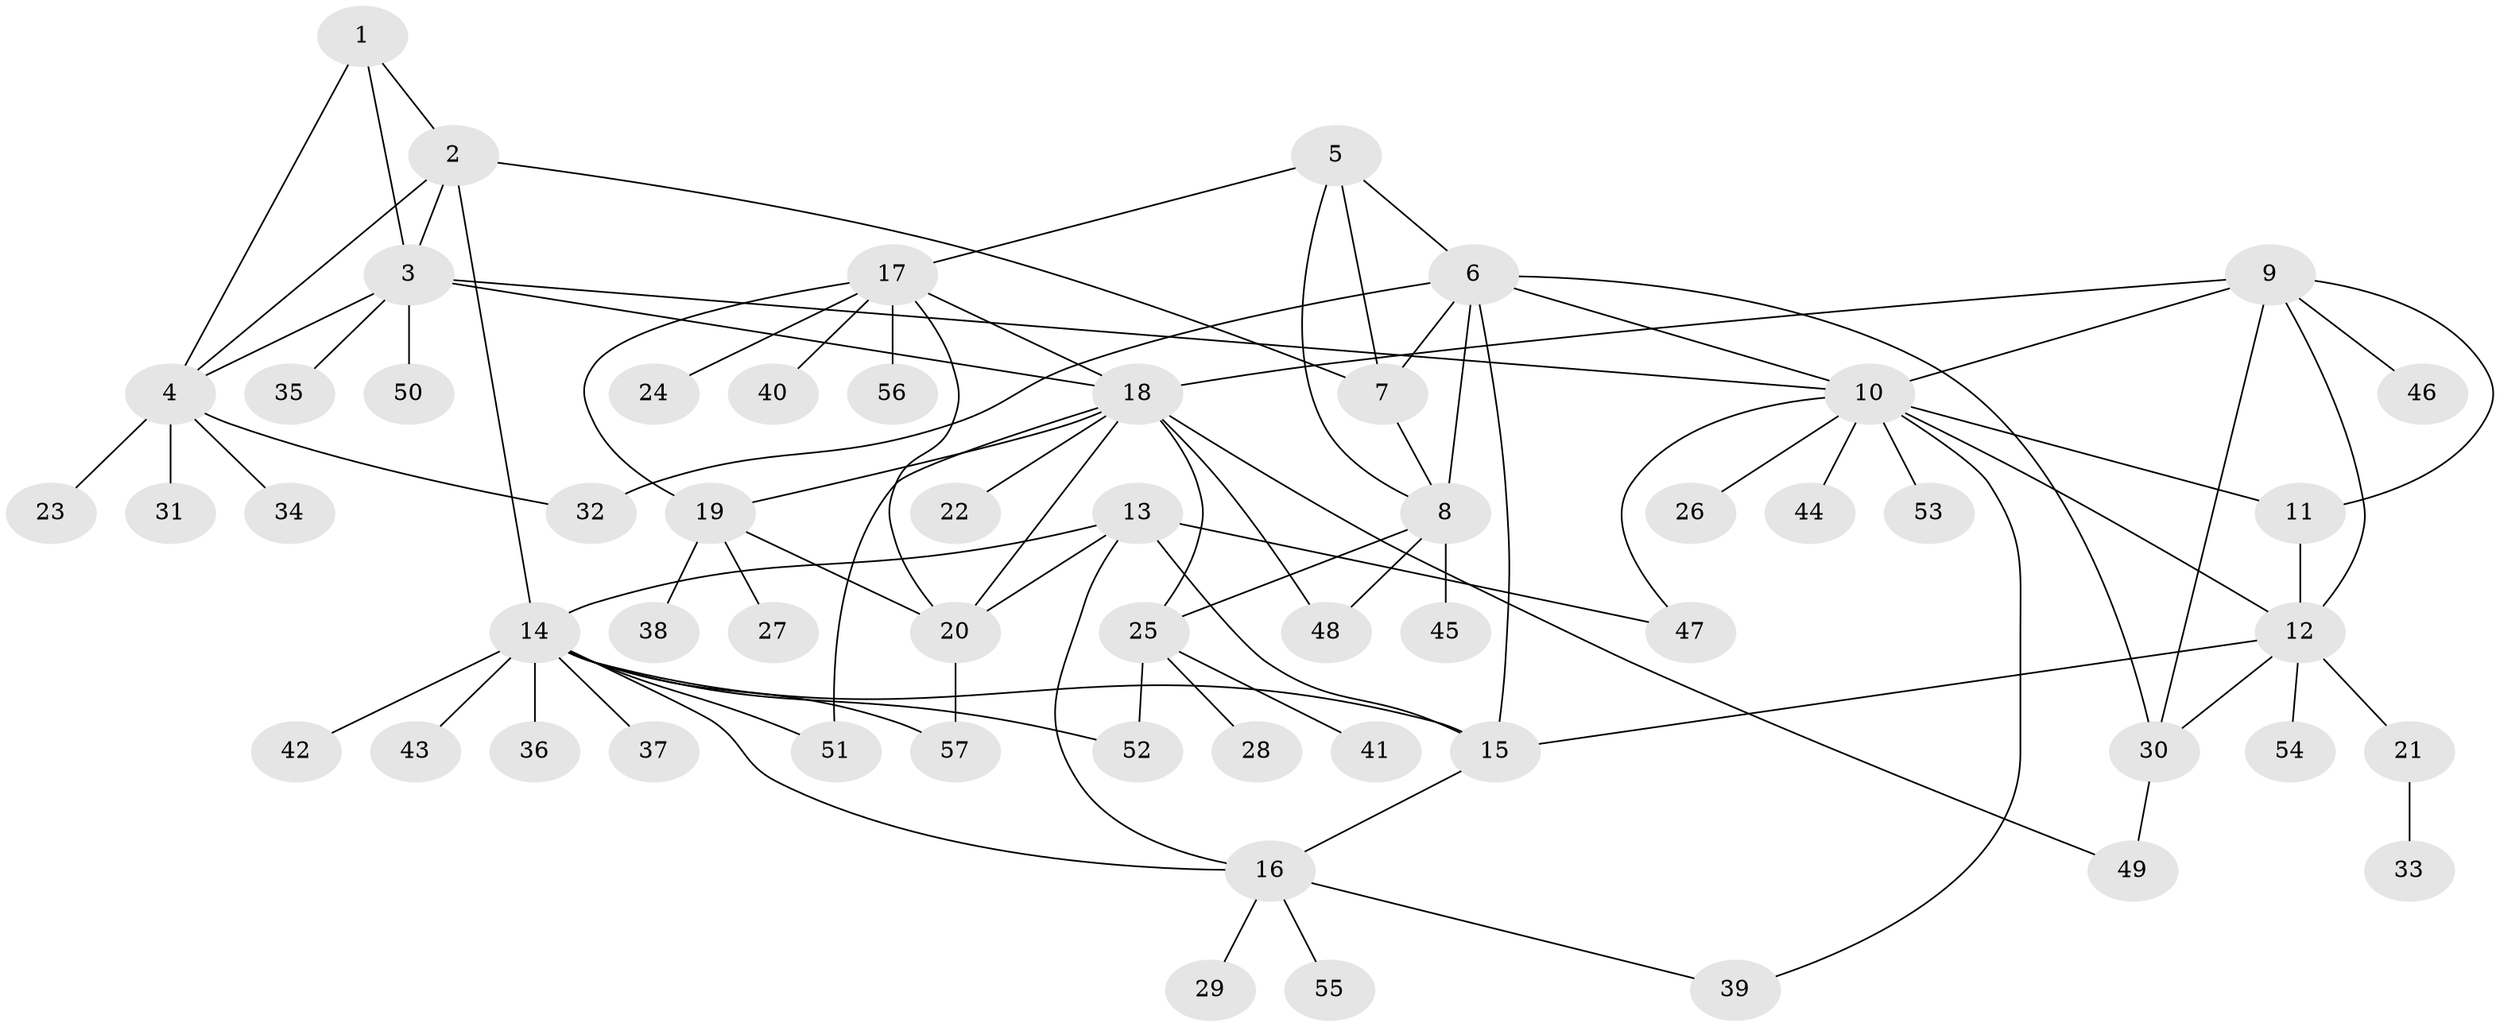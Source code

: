 // original degree distribution, {3: 0.025, 5: 0.05, 8: 0.0625, 7: 0.0375, 11: 0.025, 6: 0.05, 12: 0.0125, 2: 0.1875, 1: 0.5375, 4: 0.0125}
// Generated by graph-tools (version 1.1) at 2025/52/03/04/25 22:52:42]
// undirected, 57 vertices, 88 edges
graph export_dot {
  node [color=gray90,style=filled];
  1;
  2;
  3;
  4;
  5;
  6;
  7;
  8;
  9;
  10;
  11;
  12;
  13;
  14;
  15;
  16;
  17;
  18;
  19;
  20;
  21;
  22;
  23;
  24;
  25;
  26;
  27;
  28;
  29;
  30;
  31;
  32;
  33;
  34;
  35;
  36;
  37;
  38;
  39;
  40;
  41;
  42;
  43;
  44;
  45;
  46;
  47;
  48;
  49;
  50;
  51;
  52;
  53;
  54;
  55;
  56;
  57;
  1 -- 2 [weight=1.0];
  1 -- 3 [weight=1.0];
  1 -- 4 [weight=1.0];
  2 -- 3 [weight=1.0];
  2 -- 4 [weight=1.0];
  2 -- 7 [weight=1.0];
  2 -- 14 [weight=1.0];
  3 -- 4 [weight=1.0];
  3 -- 10 [weight=1.0];
  3 -- 18 [weight=1.0];
  3 -- 35 [weight=1.0];
  3 -- 50 [weight=1.0];
  4 -- 23 [weight=1.0];
  4 -- 31 [weight=1.0];
  4 -- 32 [weight=1.0];
  4 -- 34 [weight=1.0];
  5 -- 6 [weight=1.0];
  5 -- 7 [weight=1.0];
  5 -- 8 [weight=1.0];
  5 -- 17 [weight=1.0];
  6 -- 7 [weight=1.0];
  6 -- 8 [weight=1.0];
  6 -- 10 [weight=1.0];
  6 -- 15 [weight=1.0];
  6 -- 30 [weight=1.0];
  6 -- 32 [weight=1.0];
  7 -- 8 [weight=1.0];
  8 -- 25 [weight=1.0];
  8 -- 45 [weight=1.0];
  8 -- 48 [weight=1.0];
  9 -- 10 [weight=1.0];
  9 -- 11 [weight=1.0];
  9 -- 12 [weight=1.0];
  9 -- 18 [weight=1.0];
  9 -- 30 [weight=1.0];
  9 -- 46 [weight=1.0];
  10 -- 11 [weight=1.0];
  10 -- 12 [weight=1.0];
  10 -- 26 [weight=1.0];
  10 -- 39 [weight=1.0];
  10 -- 44 [weight=1.0];
  10 -- 47 [weight=1.0];
  10 -- 53 [weight=1.0];
  11 -- 12 [weight=1.0];
  12 -- 15 [weight=1.0];
  12 -- 21 [weight=1.0];
  12 -- 30 [weight=1.0];
  12 -- 54 [weight=1.0];
  13 -- 14 [weight=1.0];
  13 -- 15 [weight=1.0];
  13 -- 16 [weight=1.0];
  13 -- 20 [weight=1.0];
  13 -- 47 [weight=1.0];
  14 -- 15 [weight=1.0];
  14 -- 16 [weight=1.0];
  14 -- 36 [weight=1.0];
  14 -- 37 [weight=1.0];
  14 -- 42 [weight=1.0];
  14 -- 43 [weight=1.0];
  14 -- 51 [weight=1.0];
  14 -- 52 [weight=1.0];
  14 -- 57 [weight=1.0];
  15 -- 16 [weight=1.0];
  16 -- 29 [weight=1.0];
  16 -- 39 [weight=1.0];
  16 -- 55 [weight=1.0];
  17 -- 18 [weight=1.0];
  17 -- 19 [weight=1.0];
  17 -- 20 [weight=1.0];
  17 -- 24 [weight=1.0];
  17 -- 40 [weight=1.0];
  17 -- 56 [weight=1.0];
  18 -- 19 [weight=1.0];
  18 -- 20 [weight=1.0];
  18 -- 22 [weight=1.0];
  18 -- 25 [weight=1.0];
  18 -- 48 [weight=1.0];
  18 -- 49 [weight=1.0];
  18 -- 51 [weight=1.0];
  19 -- 20 [weight=1.0];
  19 -- 27 [weight=1.0];
  19 -- 38 [weight=1.0];
  20 -- 57 [weight=1.0];
  21 -- 33 [weight=1.0];
  25 -- 28 [weight=1.0];
  25 -- 41 [weight=1.0];
  25 -- 52 [weight=1.0];
  30 -- 49 [weight=1.0];
}
